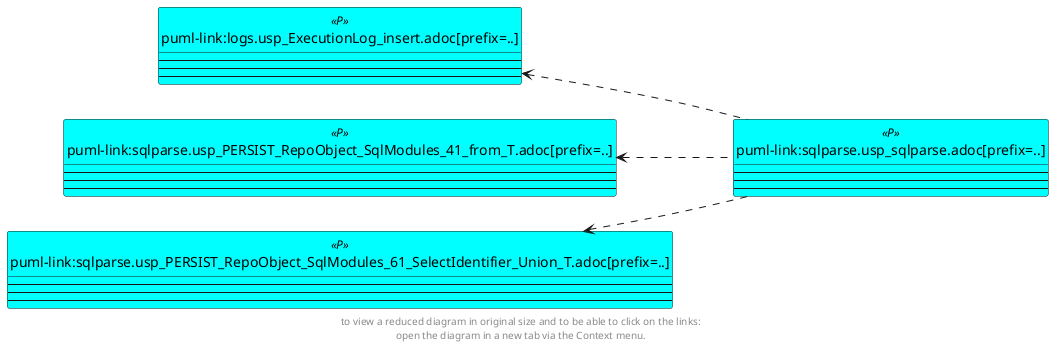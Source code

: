 @startuml
left to right direction
'top to bottom direction
hide circle
'avoide "." issues:
set namespaceSeparator none


skinparam class {
  BackgroundColor White
  BackgroundColor<<FN>> Yellow
  BackgroundColor<<FS>> Yellow
  BackgroundColor<<FT>> LightGray
  BackgroundColor<<IF>> Yellow
  BackgroundColor<<IS>> Yellow
  BackgroundColor<<P>> Aqua
  BackgroundColor<<PC>> Aqua
  BackgroundColor<<SN>> Yellow
  BackgroundColor<<SO>> SlateBlue
  BackgroundColor<<TF>> LightGray
  BackgroundColor<<TR>> Tomato
  BackgroundColor<<U>> White
  BackgroundColor<<V>> WhiteSmoke
  BackgroundColor<<X>> Aqua
}


entity "puml-link:logs.usp_ExecutionLog_insert.adoc[prefix=..]" as logs.usp_ExecutionLog_insert << P >> {
  --
  --
  --
}

entity "puml-link:sqlparse.usp_PERSIST_RepoObject_SqlModules_41_from_T.adoc[prefix=..]" as sqlparse.usp_PERSIST_RepoObject_SqlModules_41_from_T << P >> {
  --
  --
  --
}

entity "puml-link:sqlparse.usp_PERSIST_RepoObject_SqlModules_61_SelectIdentifier_Union_T.adoc[prefix=..]" as sqlparse.usp_PERSIST_RepoObject_SqlModules_61_SelectIdentifier_Union_T << P >> {
  --
  --
  --
}

entity "puml-link:sqlparse.usp_sqlparse.adoc[prefix=..]" as sqlparse.usp_sqlparse << P >> {
  --
  --
  --
}

logs.usp_ExecutionLog_insert <.. sqlparse.usp_sqlparse
sqlparse.usp_PERSIST_RepoObject_SqlModules_41_from_T <.. sqlparse.usp_sqlparse
sqlparse.usp_PERSIST_RepoObject_SqlModules_61_SelectIdentifier_Union_T <.. sqlparse.usp_sqlparse

footer
to view a reduced diagram in original size and to be able to click on the links:
open the diagram in a new tab via the Context menu.
end footer

@enduml

